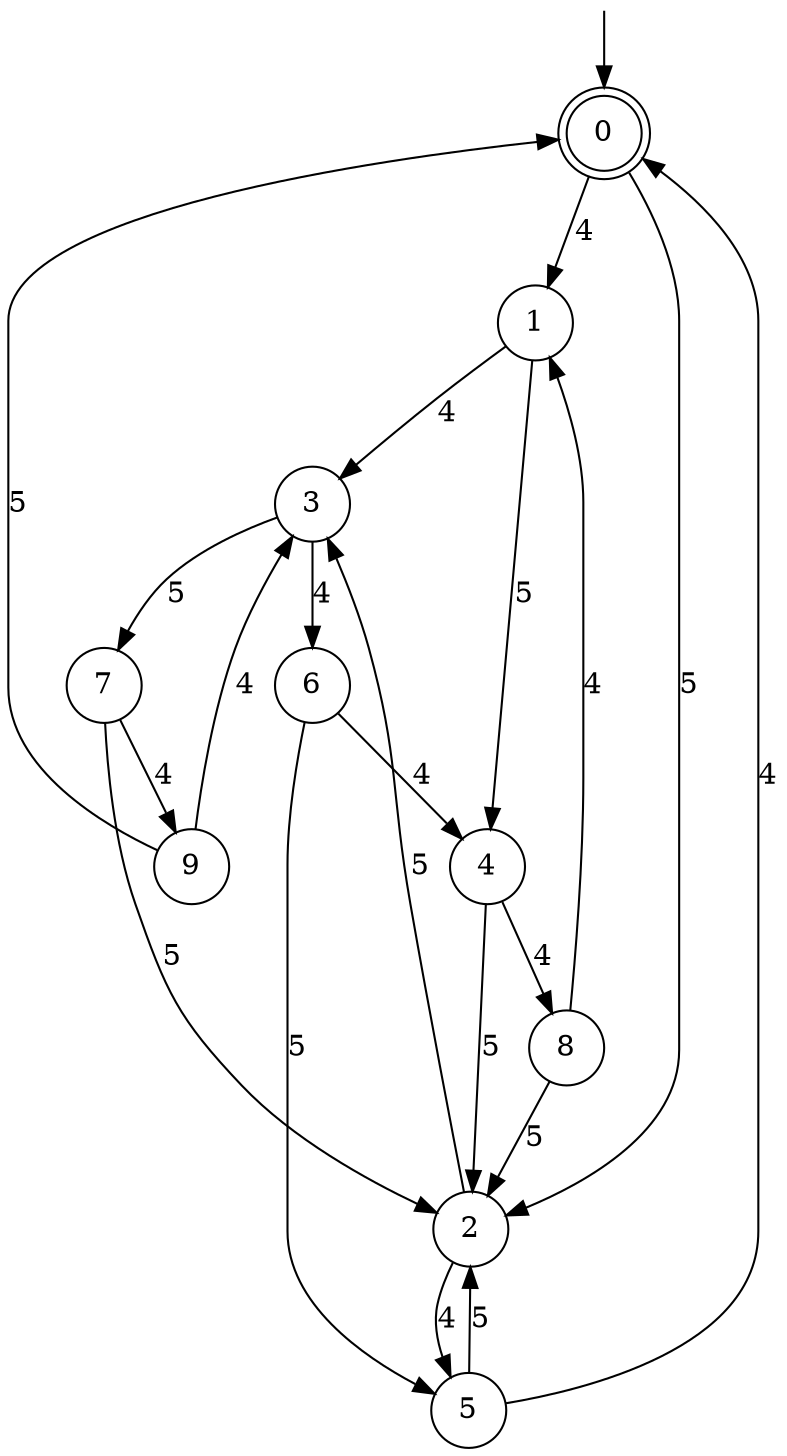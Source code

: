 digraph g {

	s0 [shape="doublecircle" label="0"];
	s1 [shape="circle" label="1"];
	s2 [shape="circle" label="2"];
	s3 [shape="circle" label="3"];
	s4 [shape="circle" label="4"];
	s5 [shape="circle" label="5"];
	s6 [shape="circle" label="6"];
	s7 [shape="circle" label="7"];
	s8 [shape="circle" label="8"];
	s9 [shape="circle" label="9"];
	s0 -> s1 [label="4"];
	s0 -> s2 [label="5"];
	s1 -> s3 [label="4"];
	s1 -> s4 [label="5"];
	s2 -> s5 [label="4"];
	s2 -> s3 [label="5"];
	s3 -> s6 [label="4"];
	s3 -> s7 [label="5"];
	s4 -> s8 [label="4"];
	s4 -> s2 [label="5"];
	s5 -> s0 [label="4"];
	s5 -> s2 [label="5"];
	s6 -> s4 [label="4"];
	s6 -> s5 [label="5"];
	s7 -> s9 [label="4"];
	s7 -> s2 [label="5"];
	s8 -> s1 [label="4"];
	s8 -> s2 [label="5"];
	s9 -> s3 [label="4"];
	s9 -> s0 [label="5"];

__start0 [label="" shape="none" width="0" height="0"];
__start0 -> s0;

}
